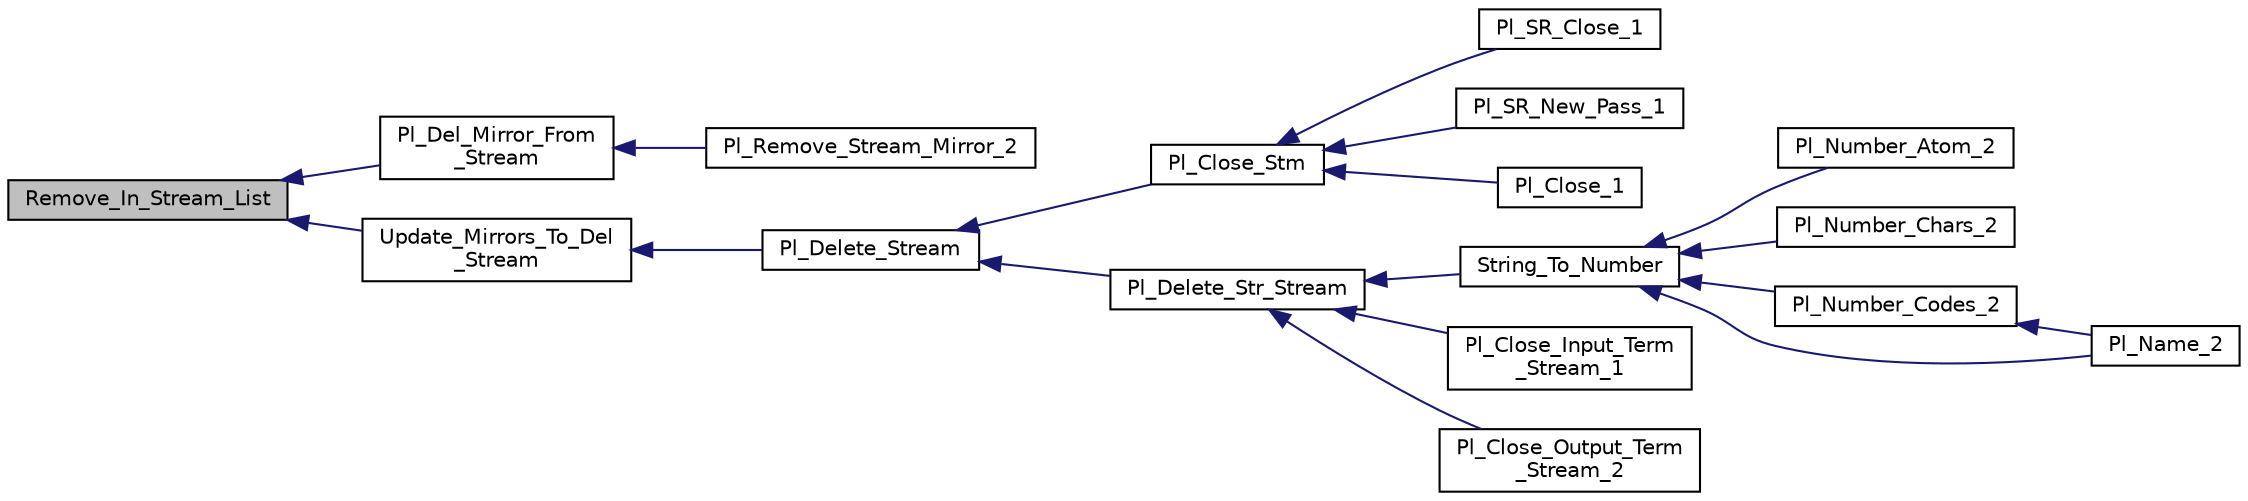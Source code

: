 digraph "Remove_In_Stream_List"
{
  edge [fontname="Helvetica",fontsize="10",labelfontname="Helvetica",labelfontsize="10"];
  node [fontname="Helvetica",fontsize="10",shape=record];
  rankdir="LR";
  Node1 [label="Remove_In_Stream_List",height=0.2,width=0.4,color="black", fillcolor="grey75", style="filled", fontcolor="black"];
  Node1 -> Node2 [dir="back",color="midnightblue",fontsize="10",style="solid"];
  Node2 [label="Pl_Del_Mirror_From\l_Stream",height=0.2,width=0.4,color="black", fillcolor="white", style="filled",URL="$stream__supp_8h.html#a4ad44d037988eb550ea6edb65b896727"];
  Node2 -> Node3 [dir="back",color="midnightblue",fontsize="10",style="solid"];
  Node3 [label="Pl_Remove_Stream_Mirror_2",height=0.2,width=0.4,color="black", fillcolor="white", style="filled",URL="$stream__c_8c.html#a925be7a08d34f184b103ff1efc954888"];
  Node1 -> Node4 [dir="back",color="midnightblue",fontsize="10",style="solid"];
  Node4 [label="Update_Mirrors_To_Del\l_Stream",height=0.2,width=0.4,color="black", fillcolor="white", style="filled",URL="$stream__supp_8c.html#a2423efae2b80faa34aa70e33f311b1fd"];
  Node4 -> Node5 [dir="back",color="midnightblue",fontsize="10",style="solid"];
  Node5 [label="Pl_Delete_Stream",height=0.2,width=0.4,color="black", fillcolor="white", style="filled",URL="$stream__supp_8h.html#ada95549b17c11bebd2aa07585a16936f"];
  Node5 -> Node6 [dir="back",color="midnightblue",fontsize="10",style="solid"];
  Node6 [label="Pl_Close_Stm",height=0.2,width=0.4,color="black", fillcolor="white", style="filled",URL="$stream__supp_8h.html#a01dbc066c1deba3a188650ba699b7f01"];
  Node6 -> Node7 [dir="back",color="midnightblue",fontsize="10",style="solid"];
  Node7 [label="Pl_SR_Close_1",height=0.2,width=0.4,color="black", fillcolor="white", style="filled",URL="$src__rdr__c_8c.html#a9bd17edd807337f25b335d86f826e75d"];
  Node6 -> Node8 [dir="back",color="midnightblue",fontsize="10",style="solid"];
  Node8 [label="Pl_SR_New_Pass_1",height=0.2,width=0.4,color="black", fillcolor="white", style="filled",URL="$src__rdr__c_8c.html#a260024335c542b6e1dacb6252ab5e1cc"];
  Node6 -> Node9 [dir="back",color="midnightblue",fontsize="10",style="solid"];
  Node9 [label="Pl_Close_1",height=0.2,width=0.4,color="black", fillcolor="white", style="filled",URL="$stream__c_8c.html#a4c24c2f444575a196cc4a5be2e687743"];
  Node5 -> Node10 [dir="back",color="midnightblue",fontsize="10",style="solid"];
  Node10 [label="Pl_Delete_Str_Stream",height=0.2,width=0.4,color="black", fillcolor="white", style="filled",URL="$stream__supp_8h.html#ae738b1f1a01cc31e1d06d244b2b28831"];
  Node10 -> Node11 [dir="back",color="midnightblue",fontsize="10",style="solid"];
  Node11 [label="String_To_Number",height=0.2,width=0.4,color="black", fillcolor="white", style="filled",URL="$atom__c_8c.html#a45d43288afc4447eb5e8a1bced9fd5a3"];
  Node11 -> Node12 [dir="back",color="midnightblue",fontsize="10",style="solid"];
  Node12 [label="Pl_Number_Atom_2",height=0.2,width=0.4,color="black", fillcolor="white", style="filled",URL="$atom__c_8c.html#adc47dd028d6500b7136923c50fb7f0ab"];
  Node11 -> Node13 [dir="back",color="midnightblue",fontsize="10",style="solid"];
  Node13 [label="Pl_Number_Chars_2",height=0.2,width=0.4,color="black", fillcolor="white", style="filled",URL="$atom__c_8c.html#a227fc472d79309e81af1f91e7e236951"];
  Node11 -> Node14 [dir="back",color="midnightblue",fontsize="10",style="solid"];
  Node14 [label="Pl_Number_Codes_2",height=0.2,width=0.4,color="black", fillcolor="white", style="filled",URL="$atom__c_8c.html#ae89fe3df220d385008f49c583dc41d32"];
  Node14 -> Node15 [dir="back",color="midnightblue",fontsize="10",style="solid"];
  Node15 [label="Pl_Name_2",height=0.2,width=0.4,color="black", fillcolor="white", style="filled",URL="$atom__c_8c.html#af3d13cb1d0fbb3208789ea87cf806fdb"];
  Node11 -> Node15 [dir="back",color="midnightblue",fontsize="10",style="solid"];
  Node10 -> Node16 [dir="back",color="midnightblue",fontsize="10",style="solid"];
  Node16 [label="Pl_Close_Input_Term\l_Stream_1",height=0.2,width=0.4,color="black", fillcolor="white", style="filled",URL="$stream__c_8c.html#a8b751483479b30807efdda8bd1664c5b"];
  Node10 -> Node17 [dir="back",color="midnightblue",fontsize="10",style="solid"];
  Node17 [label="Pl_Close_Output_Term\l_Stream_2",height=0.2,width=0.4,color="black", fillcolor="white", style="filled",URL="$stream__c_8c.html#a1f13fab2c67dc519c098795427b0cc02"];
}
